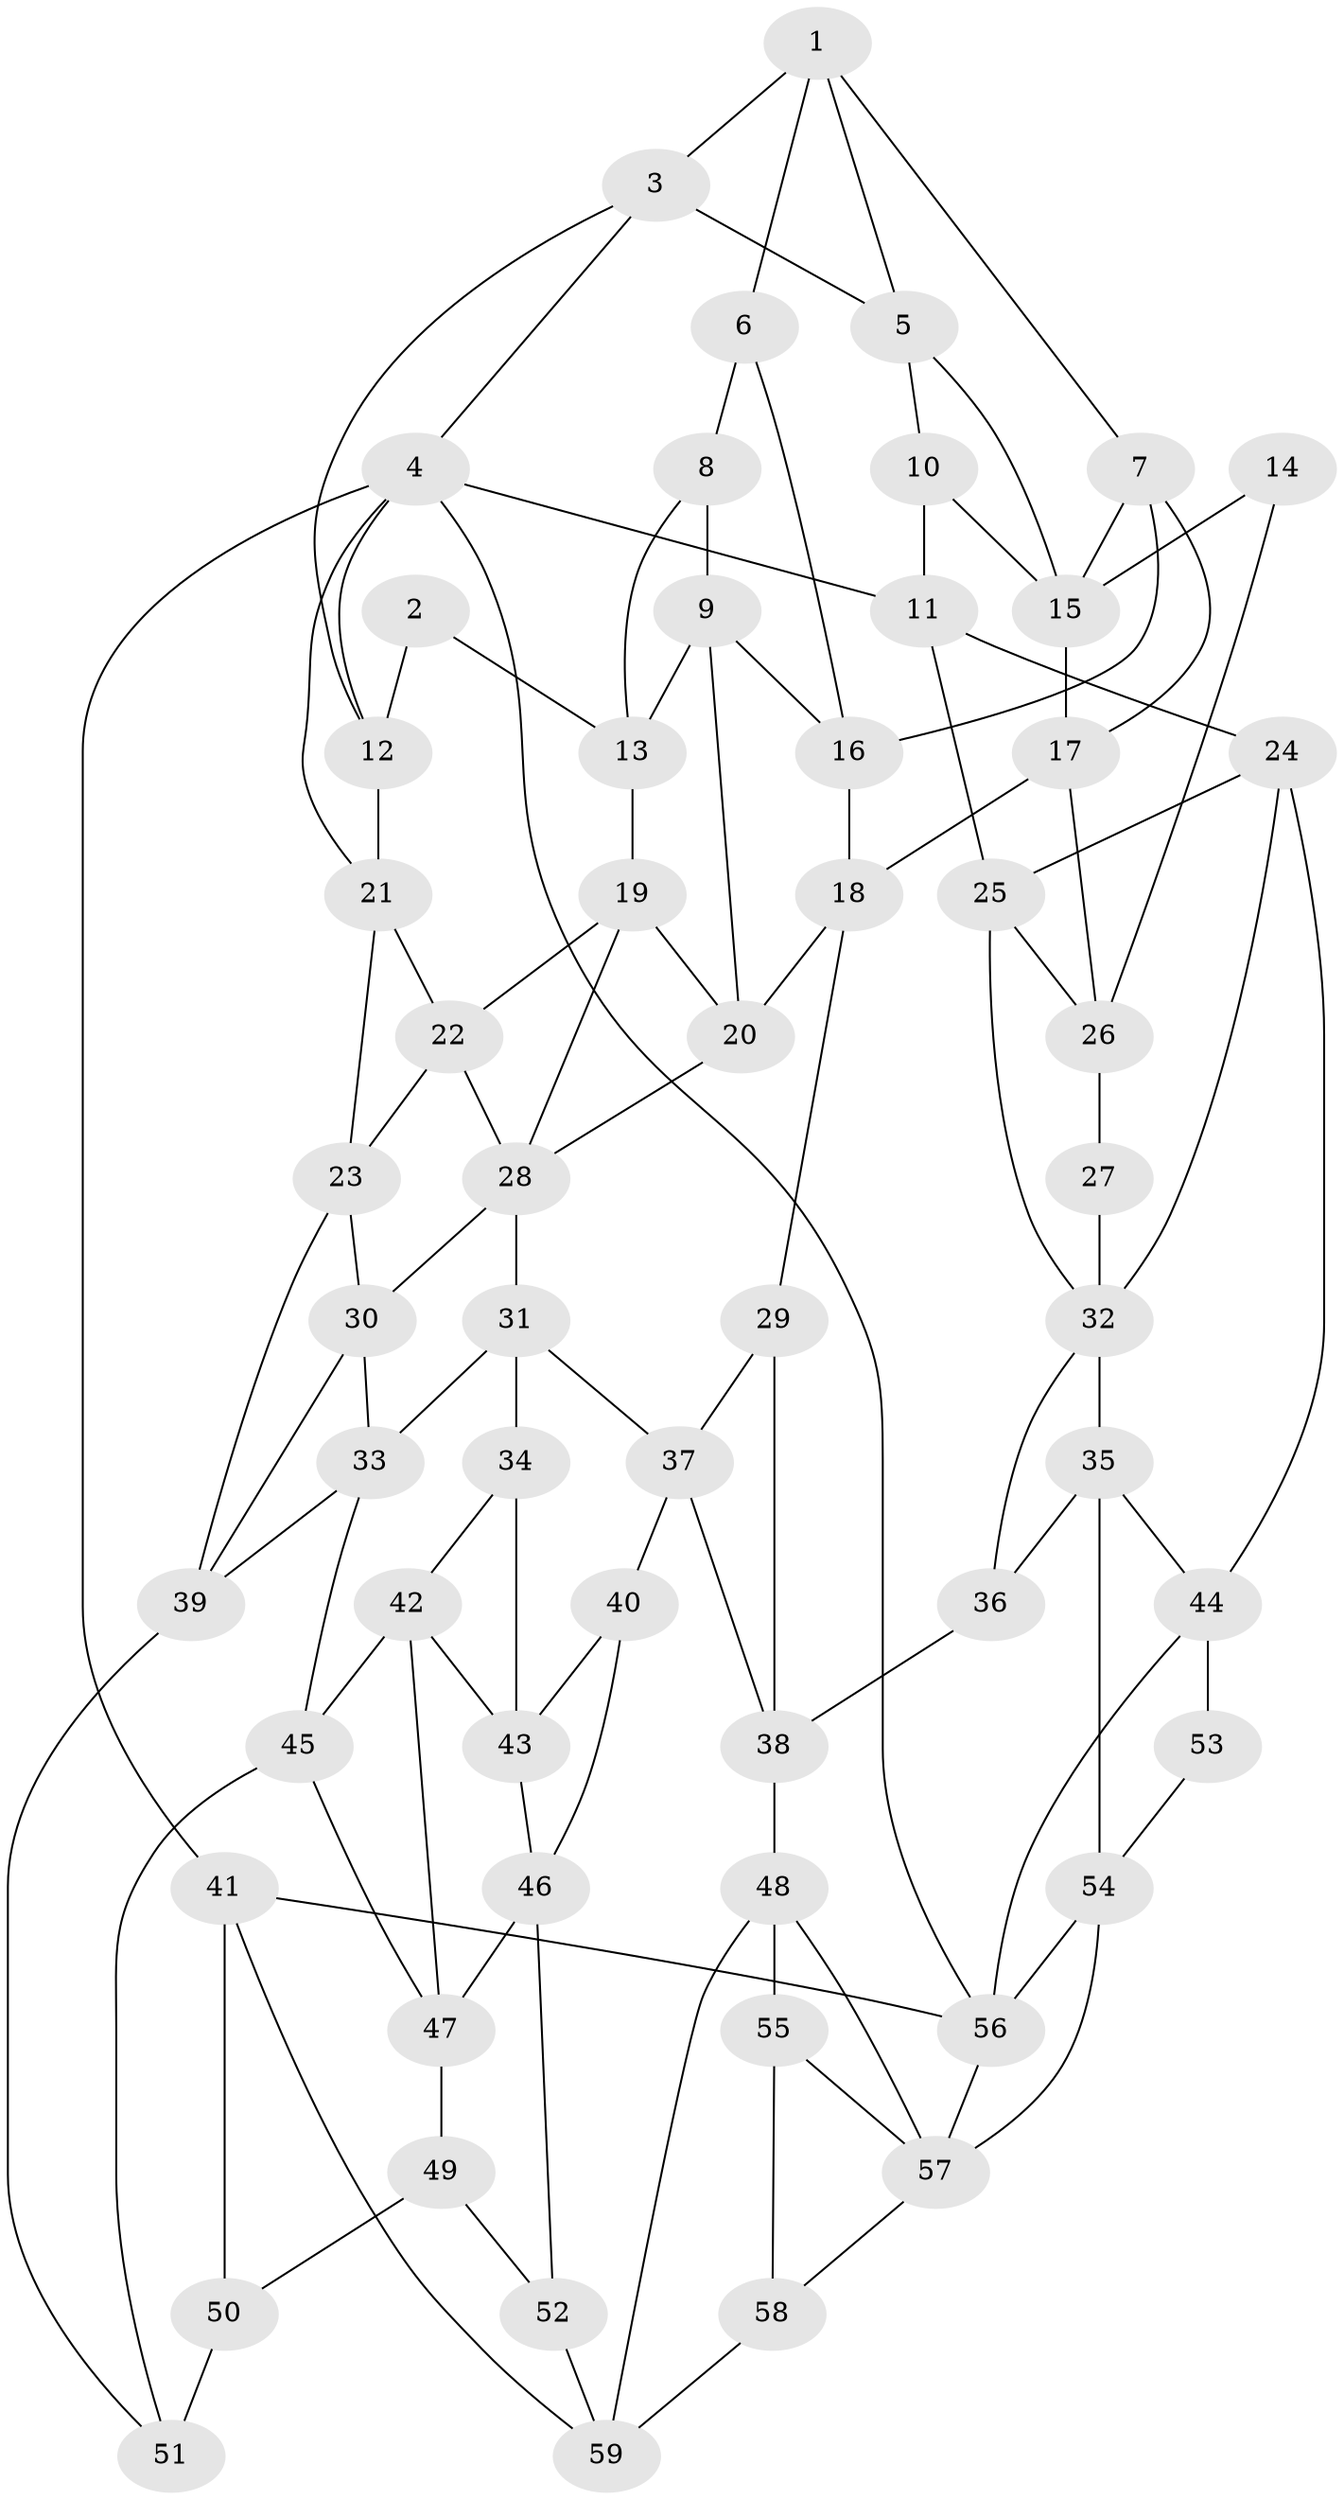 // original degree distribution, {3: 0.0136986301369863, 5: 0.5342465753424658, 6: 0.2191780821917808, 4: 0.2328767123287671}
// Generated by graph-tools (version 1.1) at 2025/38/03/04/25 23:38:34]
// undirected, 59 vertices, 111 edges
graph export_dot {
  node [color=gray90,style=filled];
  1;
  2;
  3;
  4;
  5;
  6;
  7;
  8;
  9;
  10;
  11;
  12;
  13;
  14;
  15;
  16;
  17;
  18;
  19;
  20;
  21;
  22;
  23;
  24;
  25;
  26;
  27;
  28;
  29;
  30;
  31;
  32;
  33;
  34;
  35;
  36;
  37;
  38;
  39;
  40;
  41;
  42;
  43;
  44;
  45;
  46;
  47;
  48;
  49;
  50;
  51;
  52;
  53;
  54;
  55;
  56;
  57;
  58;
  59;
  1 -- 3 [weight=1.0];
  1 -- 5 [weight=1.0];
  1 -- 6 [weight=1.0];
  1 -- 7 [weight=1.0];
  2 -- 12 [weight=2.0];
  2 -- 13 [weight=1.0];
  3 -- 4 [weight=1.0];
  3 -- 5 [weight=1.0];
  3 -- 12 [weight=1.0];
  4 -- 11 [weight=1.0];
  4 -- 12 [weight=1.0];
  4 -- 21 [weight=1.0];
  4 -- 41 [weight=1.0];
  4 -- 56 [weight=1.0];
  5 -- 10 [weight=1.0];
  5 -- 15 [weight=1.0];
  6 -- 8 [weight=2.0];
  6 -- 16 [weight=1.0];
  7 -- 15 [weight=1.0];
  7 -- 16 [weight=1.0];
  7 -- 17 [weight=1.0];
  8 -- 9 [weight=1.0];
  8 -- 13 [weight=1.0];
  9 -- 13 [weight=1.0];
  9 -- 16 [weight=1.0];
  9 -- 20 [weight=1.0];
  10 -- 11 [weight=1.0];
  10 -- 15 [weight=1.0];
  11 -- 24 [weight=1.0];
  11 -- 25 [weight=1.0];
  12 -- 21 [weight=2.0];
  13 -- 19 [weight=1.0];
  14 -- 15 [weight=2.0];
  14 -- 26 [weight=1.0];
  15 -- 17 [weight=1.0];
  16 -- 18 [weight=1.0];
  17 -- 18 [weight=1.0];
  17 -- 26 [weight=1.0];
  18 -- 20 [weight=1.0];
  18 -- 29 [weight=1.0];
  19 -- 20 [weight=1.0];
  19 -- 22 [weight=1.0];
  19 -- 28 [weight=1.0];
  20 -- 28 [weight=1.0];
  21 -- 22 [weight=2.0];
  21 -- 23 [weight=1.0];
  22 -- 23 [weight=1.0];
  22 -- 28 [weight=1.0];
  23 -- 30 [weight=1.0];
  23 -- 39 [weight=1.0];
  24 -- 25 [weight=1.0];
  24 -- 32 [weight=1.0];
  24 -- 44 [weight=1.0];
  25 -- 26 [weight=1.0];
  25 -- 32 [weight=1.0];
  26 -- 27 [weight=1.0];
  27 -- 32 [weight=2.0];
  28 -- 30 [weight=1.0];
  28 -- 31 [weight=1.0];
  29 -- 37 [weight=1.0];
  29 -- 38 [weight=1.0];
  30 -- 33 [weight=1.0];
  30 -- 39 [weight=1.0];
  31 -- 33 [weight=1.0];
  31 -- 34 [weight=2.0];
  31 -- 37 [weight=1.0];
  32 -- 35 [weight=1.0];
  32 -- 36 [weight=1.0];
  33 -- 39 [weight=1.0];
  33 -- 45 [weight=1.0];
  34 -- 42 [weight=1.0];
  34 -- 43 [weight=2.0];
  35 -- 36 [weight=1.0];
  35 -- 44 [weight=1.0];
  35 -- 54 [weight=1.0];
  36 -- 38 [weight=2.0];
  37 -- 38 [weight=1.0];
  37 -- 40 [weight=1.0];
  38 -- 48 [weight=1.0];
  39 -- 51 [weight=1.0];
  40 -- 43 [weight=1.0];
  40 -- 46 [weight=1.0];
  41 -- 50 [weight=1.0];
  41 -- 56 [weight=1.0];
  41 -- 59 [weight=1.0];
  42 -- 43 [weight=2.0];
  42 -- 45 [weight=1.0];
  42 -- 47 [weight=1.0];
  43 -- 46 [weight=1.0];
  44 -- 53 [weight=2.0];
  44 -- 56 [weight=1.0];
  45 -- 47 [weight=1.0];
  45 -- 51 [weight=1.0];
  46 -- 47 [weight=1.0];
  46 -- 52 [weight=1.0];
  47 -- 49 [weight=1.0];
  48 -- 55 [weight=2.0];
  48 -- 57 [weight=1.0];
  48 -- 59 [weight=1.0];
  49 -- 50 [weight=1.0];
  49 -- 52 [weight=1.0];
  50 -- 51 [weight=2.0];
  52 -- 59 [weight=2.0];
  53 -- 54 [weight=2.0];
  54 -- 56 [weight=1.0];
  54 -- 57 [weight=2.0];
  55 -- 57 [weight=1.0];
  55 -- 58 [weight=1.0];
  56 -- 57 [weight=1.0];
  57 -- 58 [weight=1.0];
  58 -- 59 [weight=2.0];
}
